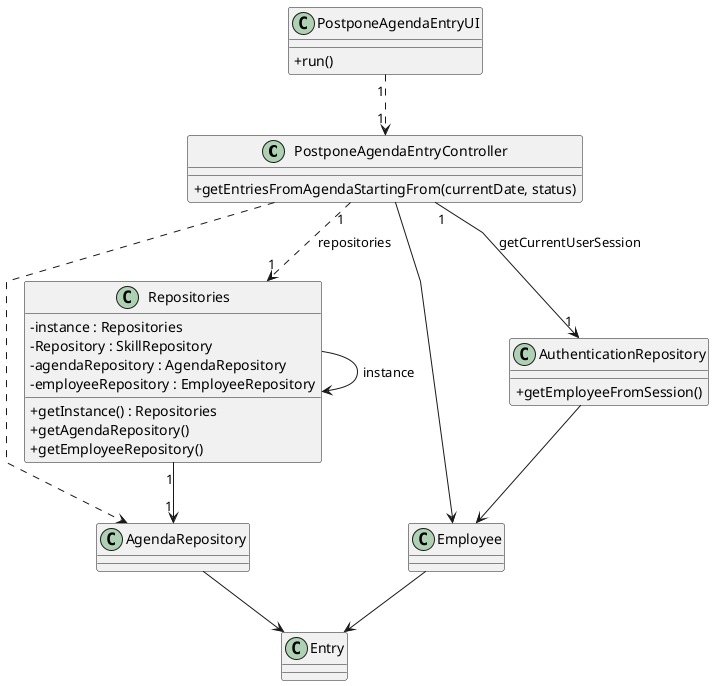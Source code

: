 @startuml
'skinparam monochrome true
skinparam packageStyle rectangle
skinparam shadowing false
skinparam linetype polyline
'skinparam linetype orto

skinparam classAttributeIconSize 0

'left to right direction

class PostponeAgendaEntryController {
    +getEntriesFromAgendaStartingFrom(currentDate, status)
}


class PostponeAgendaEntryUI {
    +run()
}


class Repositories{
    - instance : Repositories
    - Repository : SkillRepository
    - agendaRepository : AgendaRepository
    - employeeRepository : EmployeeRepository

    + getInstance() : Repositories
    + getAgendaRepository()
    + getEmployeeRepository()
}

class AgendaRepository{

}

class AuthenticationRepository{
    + getEmployeeFromSession()
}

class Entry {

}


class Employee {

}


PostponeAgendaEntryUI "1" ..> "1" PostponeAgendaEntryController




Repositories -> Repositories : instance
Repositories "1" --> "1" AgendaRepository

AgendaRepository --> Entry


PostponeAgendaEntryController ..> AgendaRepository
PostponeAgendaEntryController "1" ..> "1" Repositories : repositories
PostponeAgendaEntryController "1" --> "1" AuthenticationRepository : getCurrentUserSession

PostponeAgendaEntryController -> Employee

AuthenticationRepository --> Employee

Employee -> Entry

@enduml